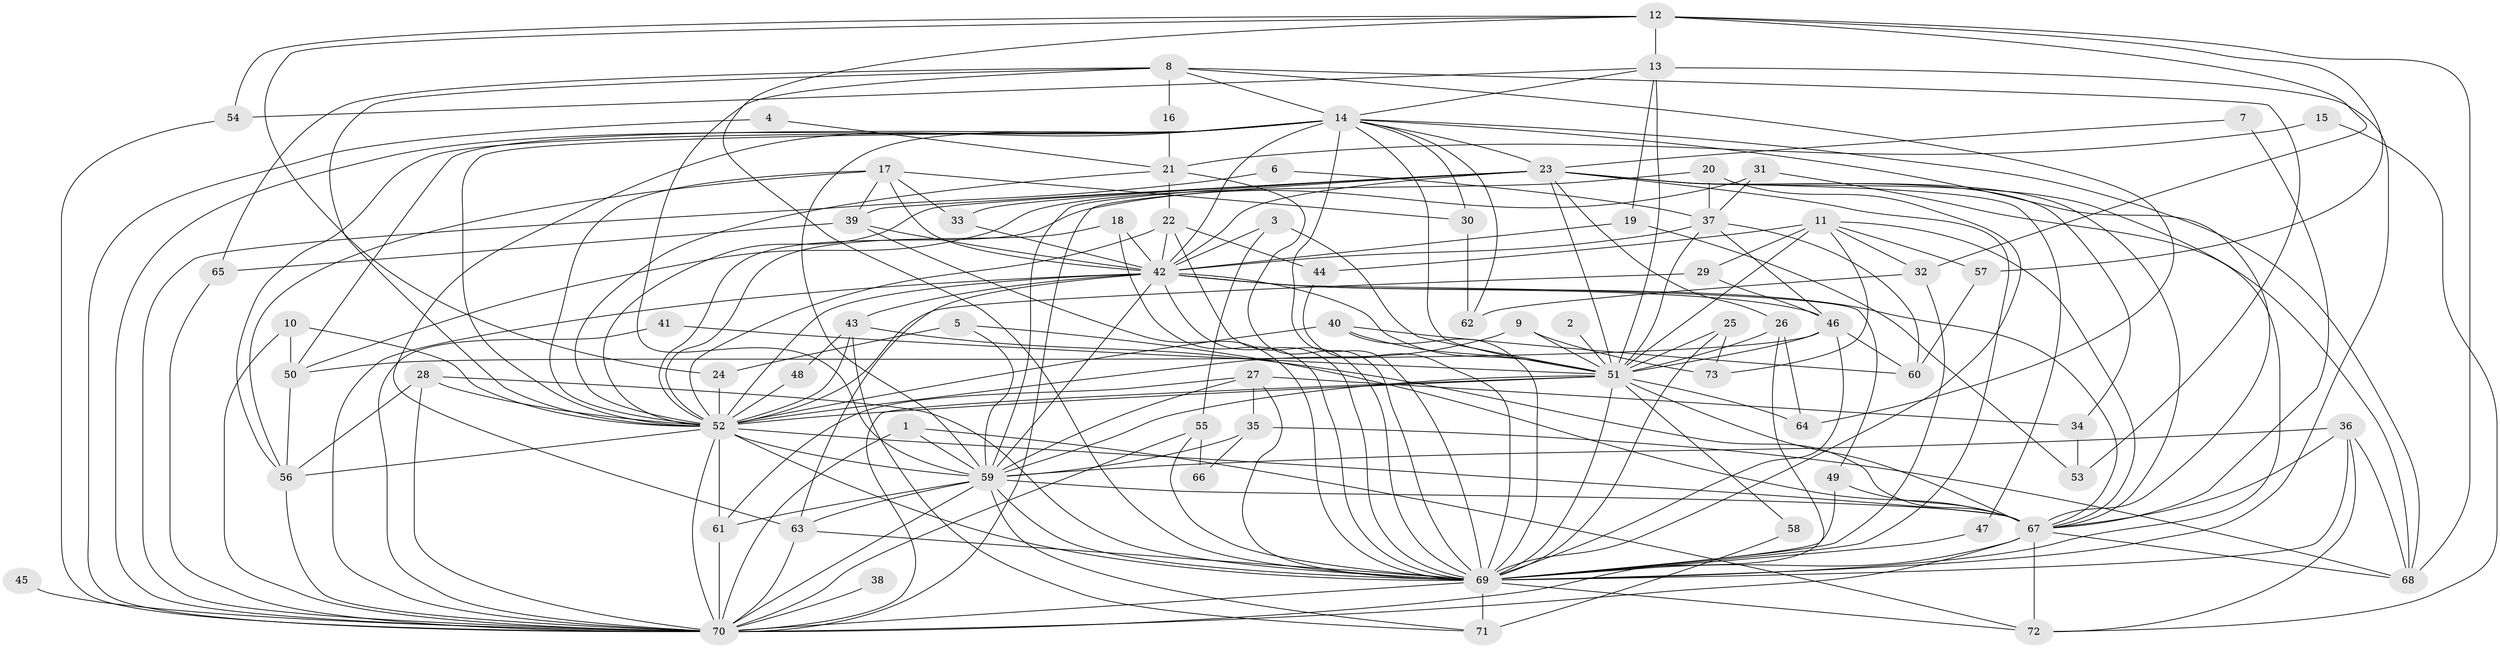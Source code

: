 // original degree distribution, {21: 0.0136986301369863, 24: 0.0136986301369863, 28: 0.0136986301369863, 29: 0.00684931506849315, 18: 0.0136986301369863, 25: 0.00684931506849315, 5: 0.0410958904109589, 6: 0.0410958904109589, 7: 0.02054794520547945, 4: 0.0684931506849315, 3: 0.2534246575342466, 2: 0.4931506849315068, 8: 0.0136986301369863}
// Generated by graph-tools (version 1.1) at 2025/01/03/09/25 03:01:17]
// undirected, 73 vertices, 209 edges
graph export_dot {
graph [start="1"]
  node [color=gray90,style=filled];
  1;
  2;
  3;
  4;
  5;
  6;
  7;
  8;
  9;
  10;
  11;
  12;
  13;
  14;
  15;
  16;
  17;
  18;
  19;
  20;
  21;
  22;
  23;
  24;
  25;
  26;
  27;
  28;
  29;
  30;
  31;
  32;
  33;
  34;
  35;
  36;
  37;
  38;
  39;
  40;
  41;
  42;
  43;
  44;
  45;
  46;
  47;
  48;
  49;
  50;
  51;
  52;
  53;
  54;
  55;
  56;
  57;
  58;
  59;
  60;
  61;
  62;
  63;
  64;
  65;
  66;
  67;
  68;
  69;
  70;
  71;
  72;
  73;
  1 -- 59 [weight=1.0];
  1 -- 70 [weight=1.0];
  1 -- 72 [weight=1.0];
  2 -- 51 [weight=1.0];
  3 -- 42 [weight=1.0];
  3 -- 51 [weight=1.0];
  3 -- 55 [weight=1.0];
  4 -- 21 [weight=1.0];
  4 -- 70 [weight=1.0];
  5 -- 24 [weight=1.0];
  5 -- 59 [weight=1.0];
  5 -- 67 [weight=1.0];
  6 -- 37 [weight=1.0];
  6 -- 70 [weight=1.0];
  7 -- 23 [weight=1.0];
  7 -- 67 [weight=1.0];
  8 -- 14 [weight=1.0];
  8 -- 16 [weight=1.0];
  8 -- 52 [weight=1.0];
  8 -- 53 [weight=1.0];
  8 -- 59 [weight=1.0];
  8 -- 64 [weight=1.0];
  8 -- 65 [weight=1.0];
  9 -- 51 [weight=1.0];
  9 -- 52 [weight=1.0];
  9 -- 73 [weight=1.0];
  10 -- 50 [weight=1.0];
  10 -- 52 [weight=1.0];
  10 -- 70 [weight=1.0];
  11 -- 29 [weight=1.0];
  11 -- 32 [weight=1.0];
  11 -- 44 [weight=1.0];
  11 -- 51 [weight=2.0];
  11 -- 57 [weight=1.0];
  11 -- 67 [weight=1.0];
  11 -- 73 [weight=1.0];
  12 -- 13 [weight=1.0];
  12 -- 24 [weight=1.0];
  12 -- 32 [weight=1.0];
  12 -- 54 [weight=1.0];
  12 -- 57 [weight=1.0];
  12 -- 68 [weight=1.0];
  12 -- 69 [weight=1.0];
  13 -- 14 [weight=1.0];
  13 -- 19 [weight=1.0];
  13 -- 51 [weight=1.0];
  13 -- 54 [weight=1.0];
  13 -- 69 [weight=2.0];
  14 -- 23 [weight=1.0];
  14 -- 30 [weight=1.0];
  14 -- 42 [weight=1.0];
  14 -- 50 [weight=1.0];
  14 -- 51 [weight=2.0];
  14 -- 52 [weight=1.0];
  14 -- 56 [weight=1.0];
  14 -- 59 [weight=1.0];
  14 -- 62 [weight=1.0];
  14 -- 63 [weight=1.0];
  14 -- 67 [weight=1.0];
  14 -- 68 [weight=1.0];
  14 -- 69 [weight=2.0];
  14 -- 70 [weight=1.0];
  15 -- 21 [weight=1.0];
  15 -- 72 [weight=1.0];
  16 -- 21 [weight=2.0];
  17 -- 30 [weight=1.0];
  17 -- 33 [weight=1.0];
  17 -- 39 [weight=1.0];
  17 -- 42 [weight=1.0];
  17 -- 52 [weight=1.0];
  17 -- 56 [weight=1.0];
  18 -- 42 [weight=1.0];
  18 -- 52 [weight=1.0];
  18 -- 69 [weight=1.0];
  19 -- 42 [weight=1.0];
  19 -- 53 [weight=1.0];
  20 -- 37 [weight=1.0];
  20 -- 50 [weight=1.0];
  20 -- 69 [weight=1.0];
  21 -- 22 [weight=1.0];
  21 -- 52 [weight=1.0];
  21 -- 69 [weight=1.0];
  22 -- 42 [weight=1.0];
  22 -- 44 [weight=1.0];
  22 -- 52 [weight=1.0];
  22 -- 69 [weight=1.0];
  23 -- 26 [weight=1.0];
  23 -- 33 [weight=1.0];
  23 -- 34 [weight=1.0];
  23 -- 39 [weight=2.0];
  23 -- 42 [weight=2.0];
  23 -- 47 [weight=1.0];
  23 -- 51 [weight=1.0];
  23 -- 52 [weight=1.0];
  23 -- 59 [weight=2.0];
  23 -- 67 [weight=1.0];
  23 -- 68 [weight=1.0];
  23 -- 69 [weight=3.0];
  23 -- 70 [weight=2.0];
  24 -- 52 [weight=1.0];
  25 -- 51 [weight=1.0];
  25 -- 69 [weight=2.0];
  25 -- 73 [weight=1.0];
  26 -- 51 [weight=1.0];
  26 -- 64 [weight=1.0];
  26 -- 70 [weight=1.0];
  27 -- 34 [weight=1.0];
  27 -- 35 [weight=1.0];
  27 -- 59 [weight=1.0];
  27 -- 61 [weight=1.0];
  27 -- 69 [weight=2.0];
  28 -- 52 [weight=1.0];
  28 -- 56 [weight=1.0];
  28 -- 69 [weight=1.0];
  28 -- 70 [weight=1.0];
  29 -- 46 [weight=1.0];
  29 -- 52 [weight=1.0];
  30 -- 62 [weight=1.0];
  31 -- 37 [weight=1.0];
  31 -- 52 [weight=1.0];
  31 -- 69 [weight=1.0];
  32 -- 62 [weight=1.0];
  32 -- 69 [weight=1.0];
  33 -- 42 [weight=1.0];
  34 -- 53 [weight=1.0];
  35 -- 59 [weight=1.0];
  35 -- 66 [weight=1.0];
  35 -- 68 [weight=1.0];
  36 -- 59 [weight=1.0];
  36 -- 67 [weight=1.0];
  36 -- 68 [weight=1.0];
  36 -- 69 [weight=1.0];
  36 -- 72 [weight=1.0];
  37 -- 42 [weight=1.0];
  37 -- 46 [weight=1.0];
  37 -- 51 [weight=2.0];
  37 -- 60 [weight=1.0];
  38 -- 70 [weight=1.0];
  39 -- 42 [weight=1.0];
  39 -- 65 [weight=1.0];
  39 -- 69 [weight=1.0];
  40 -- 51 [weight=1.0];
  40 -- 52 [weight=1.0];
  40 -- 60 [weight=1.0];
  40 -- 69 [weight=1.0];
  41 -- 51 [weight=1.0];
  41 -- 70 [weight=1.0];
  42 -- 43 [weight=1.0];
  42 -- 46 [weight=1.0];
  42 -- 49 [weight=1.0];
  42 -- 51 [weight=1.0];
  42 -- 52 [weight=2.0];
  42 -- 59 [weight=1.0];
  42 -- 63 [weight=1.0];
  42 -- 67 [weight=1.0];
  42 -- 69 [weight=3.0];
  42 -- 70 [weight=1.0];
  43 -- 48 [weight=1.0];
  43 -- 52 [weight=1.0];
  43 -- 67 [weight=1.0];
  43 -- 71 [weight=1.0];
  44 -- 69 [weight=1.0];
  45 -- 70 [weight=1.0];
  46 -- 50 [weight=1.0];
  46 -- 51 [weight=1.0];
  46 -- 60 [weight=1.0];
  46 -- 69 [weight=1.0];
  47 -- 69 [weight=1.0];
  48 -- 52 [weight=1.0];
  49 -- 67 [weight=1.0];
  49 -- 69 [weight=1.0];
  50 -- 56 [weight=1.0];
  51 -- 52 [weight=1.0];
  51 -- 58 [weight=1.0];
  51 -- 59 [weight=2.0];
  51 -- 64 [weight=1.0];
  51 -- 67 [weight=1.0];
  51 -- 69 [weight=2.0];
  51 -- 70 [weight=1.0];
  52 -- 56 [weight=1.0];
  52 -- 59 [weight=1.0];
  52 -- 61 [weight=1.0];
  52 -- 67 [weight=1.0];
  52 -- 69 [weight=2.0];
  52 -- 70 [weight=1.0];
  54 -- 70 [weight=1.0];
  55 -- 66 [weight=1.0];
  55 -- 69 [weight=1.0];
  55 -- 70 [weight=1.0];
  56 -- 70 [weight=1.0];
  57 -- 60 [weight=1.0];
  58 -- 71 [weight=1.0];
  59 -- 61 [weight=1.0];
  59 -- 63 [weight=1.0];
  59 -- 67 [weight=1.0];
  59 -- 69 [weight=2.0];
  59 -- 70 [weight=1.0];
  59 -- 71 [weight=2.0];
  61 -- 70 [weight=2.0];
  63 -- 69 [weight=1.0];
  63 -- 70 [weight=1.0];
  65 -- 70 [weight=1.0];
  67 -- 68 [weight=1.0];
  67 -- 69 [weight=4.0];
  67 -- 70 [weight=1.0];
  67 -- 72 [weight=1.0];
  69 -- 70 [weight=2.0];
  69 -- 71 [weight=3.0];
  69 -- 72 [weight=1.0];
}
